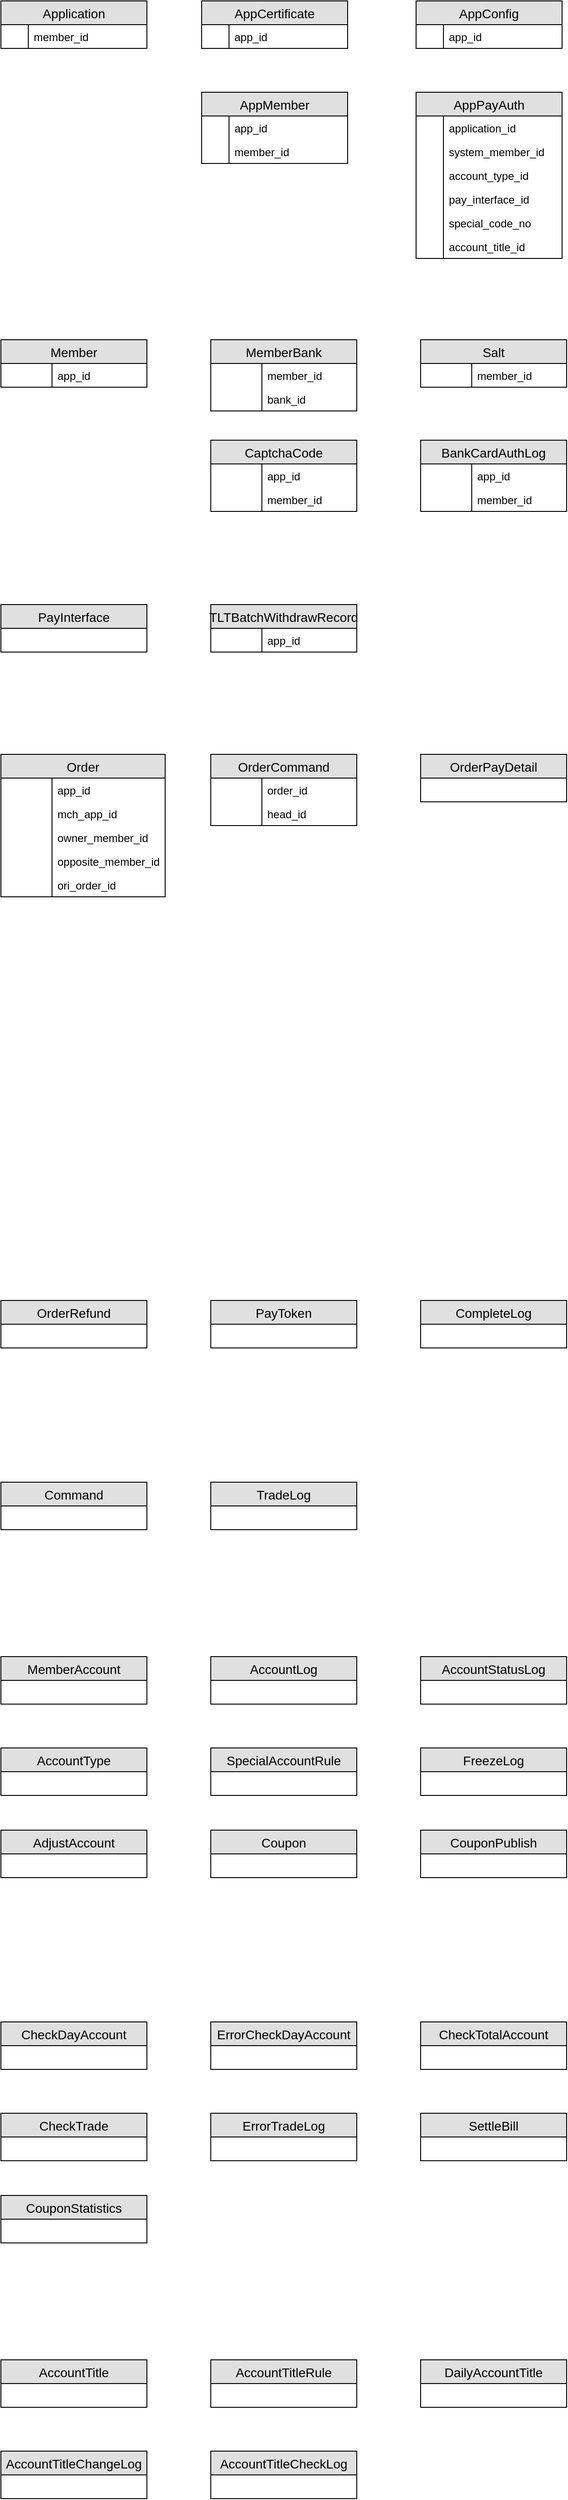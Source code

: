 <mxfile version="11.1.2" type="github"><diagram id="UB2PwbNcobhP-4sChVIH" name="Page-1"><mxGraphModel dx="946" dy="616" grid="1" gridSize="10" guides="1" tooltips="1" connect="1" arrows="1" fold="1" page="1" pageScale="1" pageWidth="827" pageHeight="1169" math="0" shadow="0"><root><mxCell id="0"/><mxCell id="1" parent="0"/><mxCell id="GaxqJT11lvs_mXQtrb60-29" value="Application" style="swimlane;fontStyle=0;childLayout=stackLayout;horizontal=1;startSize=26;fillColor=#e0e0e0;horizontalStack=0;resizeParent=1;resizeParentMax=0;resizeLast=0;collapsible=1;marginBottom=0;swimlaneFillColor=#ffffff;align=center;fontSize=14;" parent="1" vertex="1"><mxGeometry x="40" y="29" width="160" height="52" as="geometry"/></mxCell><mxCell id="GaxqJT11lvs_mXQtrb60-138" value="member_id" style="shape=partialRectangle;top=0;left=0;right=0;bottom=0;align=left;verticalAlign=top;fillColor=none;spacingLeft=34;spacingRight=4;overflow=hidden;rotatable=0;points=[[0,0.5],[1,0.5]];portConstraint=eastwest;dropTarget=0;fontSize=12;" parent="GaxqJT11lvs_mXQtrb60-29" vertex="1"><mxGeometry y="26" width="160" height="26" as="geometry"/></mxCell><mxCell id="GaxqJT11lvs_mXQtrb60-139" value="" style="shape=partialRectangle;top=0;left=0;bottom=0;fillColor=none;align=left;verticalAlign=top;spacingLeft=4;spacingRight=4;overflow=hidden;rotatable=0;points=[];portConstraint=eastwest;part=1;fontSize=12;" parent="GaxqJT11lvs_mXQtrb60-138" vertex="1" connectable="0"><mxGeometry width="30" height="26" as="geometry"/></mxCell><mxCell id="GaxqJT11lvs_mXQtrb60-30" value="AppCertificate" style="swimlane;fontStyle=0;childLayout=stackLayout;horizontal=1;startSize=26;fillColor=#e0e0e0;horizontalStack=0;resizeParent=1;resizeParentMax=0;resizeLast=0;collapsible=1;marginBottom=0;swimlaneFillColor=#ffffff;align=center;fontSize=14;" parent="1" vertex="1"><mxGeometry x="260" y="29" width="160" height="52" as="geometry"/></mxCell><mxCell id="GaxqJT11lvs_mXQtrb60-122" value="app_id" style="shape=partialRectangle;top=0;left=0;right=0;bottom=0;align=left;verticalAlign=top;fillColor=none;spacingLeft=34;spacingRight=4;overflow=hidden;rotatable=0;points=[[0,0.5],[1,0.5]];portConstraint=eastwest;dropTarget=0;fontSize=12;" parent="GaxqJT11lvs_mXQtrb60-30" vertex="1"><mxGeometry y="26" width="160" height="26" as="geometry"/></mxCell><mxCell id="GaxqJT11lvs_mXQtrb60-123" value="" style="shape=partialRectangle;top=0;left=0;bottom=0;fillColor=none;align=left;verticalAlign=top;spacingLeft=4;spacingRight=4;overflow=hidden;rotatable=0;points=[];portConstraint=eastwest;part=1;fontSize=12;" parent="GaxqJT11lvs_mXQtrb60-122" vertex="1" connectable="0"><mxGeometry width="30" height="26" as="geometry"/></mxCell><mxCell id="GaxqJT11lvs_mXQtrb60-31" value="AppConfig" style="swimlane;fontStyle=0;childLayout=stackLayout;horizontal=1;startSize=26;fillColor=#e0e0e0;horizontalStack=0;resizeParent=1;resizeParentMax=0;resizeLast=0;collapsible=1;marginBottom=0;swimlaneFillColor=#ffffff;align=center;fontSize=14;" parent="1" vertex="1"><mxGeometry x="495" y="29" width="160" height="52" as="geometry"/></mxCell><mxCell id="GaxqJT11lvs_mXQtrb60-126" value="app_id" style="shape=partialRectangle;top=0;left=0;right=0;bottom=0;align=left;verticalAlign=top;fillColor=none;spacingLeft=34;spacingRight=4;overflow=hidden;rotatable=0;points=[[0,0.5],[1,0.5]];portConstraint=eastwest;dropTarget=0;fontSize=12;" parent="GaxqJT11lvs_mXQtrb60-31" vertex="1"><mxGeometry y="26" width="160" height="26" as="geometry"/></mxCell><mxCell id="GaxqJT11lvs_mXQtrb60-127" value="" style="shape=partialRectangle;top=0;left=0;bottom=0;fillColor=none;align=left;verticalAlign=top;spacingLeft=4;spacingRight=4;overflow=hidden;rotatable=0;points=[];portConstraint=eastwest;part=1;fontSize=12;" parent="GaxqJT11lvs_mXQtrb60-126" vertex="1" connectable="0"><mxGeometry width="30" height="26" as="geometry"/></mxCell><mxCell id="GaxqJT11lvs_mXQtrb60-32" value="AppMember" style="swimlane;fontStyle=0;childLayout=stackLayout;horizontal=1;startSize=26;fillColor=#e0e0e0;horizontalStack=0;resizeParent=1;resizeParentMax=0;resizeLast=0;collapsible=1;marginBottom=0;swimlaneFillColor=#ffffff;align=center;fontSize=14;" parent="1" vertex="1"><mxGeometry x="260" y="129" width="160" height="78" as="geometry"/></mxCell><mxCell id="GaxqJT11lvs_mXQtrb60-128" value="app_id" style="shape=partialRectangle;top=0;left=0;right=0;bottom=0;align=left;verticalAlign=top;fillColor=none;spacingLeft=34;spacingRight=4;overflow=hidden;rotatable=0;points=[[0,0.5],[1,0.5]];portConstraint=eastwest;dropTarget=0;fontSize=12;" parent="GaxqJT11lvs_mXQtrb60-32" vertex="1"><mxGeometry y="26" width="160" height="26" as="geometry"/></mxCell><mxCell id="GaxqJT11lvs_mXQtrb60-129" value="" style="shape=partialRectangle;top=0;left=0;bottom=0;fillColor=none;align=left;verticalAlign=top;spacingLeft=4;spacingRight=4;overflow=hidden;rotatable=0;points=[];portConstraint=eastwest;part=1;fontSize=12;" parent="GaxqJT11lvs_mXQtrb60-128" vertex="1" connectable="0"><mxGeometry width="30" height="26" as="geometry"/></mxCell><mxCell id="GaxqJT11lvs_mXQtrb60-130" value="member_id" style="shape=partialRectangle;top=0;left=0;right=0;bottom=0;align=left;verticalAlign=top;fillColor=none;spacingLeft=34;spacingRight=4;overflow=hidden;rotatable=0;points=[[0,0.5],[1,0.5]];portConstraint=eastwest;dropTarget=0;fontSize=12;" parent="GaxqJT11lvs_mXQtrb60-32" vertex="1"><mxGeometry y="52" width="160" height="26" as="geometry"/></mxCell><mxCell id="GaxqJT11lvs_mXQtrb60-131" value="" style="shape=partialRectangle;top=0;left=0;bottom=0;fillColor=none;align=left;verticalAlign=top;spacingLeft=4;spacingRight=4;overflow=hidden;rotatable=0;points=[];portConstraint=eastwest;part=1;fontSize=12;" parent="GaxqJT11lvs_mXQtrb60-130" vertex="1" connectable="0"><mxGeometry width="30" height="26" as="geometry"/></mxCell><mxCell id="GaxqJT11lvs_mXQtrb60-33" value="AppPayAuth" style="swimlane;fontStyle=0;childLayout=stackLayout;horizontal=1;startSize=26;fillColor=#e0e0e0;horizontalStack=0;resizeParent=1;resizeParentMax=0;resizeLast=0;collapsible=1;marginBottom=0;swimlaneFillColor=#ffffff;align=center;fontSize=14;" parent="1" vertex="1"><mxGeometry x="495" y="129" width="160" height="182" as="geometry"/></mxCell><mxCell id="GaxqJT11lvs_mXQtrb60-134" value="application_id" style="shape=partialRectangle;top=0;left=0;right=0;bottom=0;align=left;verticalAlign=top;fillColor=none;spacingLeft=34;spacingRight=4;overflow=hidden;rotatable=0;points=[[0,0.5],[1,0.5]];portConstraint=eastwest;dropTarget=0;fontSize=12;" parent="GaxqJT11lvs_mXQtrb60-33" vertex="1"><mxGeometry y="26" width="160" height="26" as="geometry"/></mxCell><mxCell id="GaxqJT11lvs_mXQtrb60-135" value="" style="shape=partialRectangle;top=0;left=0;bottom=0;fillColor=none;align=left;verticalAlign=top;spacingLeft=4;spacingRight=4;overflow=hidden;rotatable=0;points=[];portConstraint=eastwest;part=1;fontSize=12;" parent="GaxqJT11lvs_mXQtrb60-134" vertex="1" connectable="0"><mxGeometry width="30" height="26" as="geometry"/></mxCell><mxCell id="GaxqJT11lvs_mXQtrb60-136" value="system_member_id" style="shape=partialRectangle;top=0;left=0;right=0;bottom=0;align=left;verticalAlign=top;fillColor=none;spacingLeft=34;spacingRight=4;overflow=hidden;rotatable=0;points=[[0,0.5],[1,0.5]];portConstraint=eastwest;dropTarget=0;fontSize=12;" parent="GaxqJT11lvs_mXQtrb60-33" vertex="1"><mxGeometry y="52" width="160" height="26" as="geometry"/></mxCell><mxCell id="GaxqJT11lvs_mXQtrb60-137" value="" style="shape=partialRectangle;top=0;left=0;bottom=0;fillColor=none;align=left;verticalAlign=top;spacingLeft=4;spacingRight=4;overflow=hidden;rotatable=0;points=[];portConstraint=eastwest;part=1;fontSize=12;" parent="GaxqJT11lvs_mXQtrb60-136" vertex="1" connectable="0"><mxGeometry width="30" height="26" as="geometry"/></mxCell><mxCell id="GaxqJT11lvs_mXQtrb60-142" value="account_type_id" style="shape=partialRectangle;top=0;left=0;right=0;bottom=0;align=left;verticalAlign=top;fillColor=none;spacingLeft=34;spacingRight=4;overflow=hidden;rotatable=0;points=[[0,0.5],[1,0.5]];portConstraint=eastwest;dropTarget=0;fontSize=12;" parent="GaxqJT11lvs_mXQtrb60-33" vertex="1"><mxGeometry y="78" width="160" height="26" as="geometry"/></mxCell><mxCell id="GaxqJT11lvs_mXQtrb60-143" value="" style="shape=partialRectangle;top=0;left=0;bottom=0;fillColor=none;align=left;verticalAlign=top;spacingLeft=4;spacingRight=4;overflow=hidden;rotatable=0;points=[];portConstraint=eastwest;part=1;fontSize=12;" parent="GaxqJT11lvs_mXQtrb60-142" vertex="1" connectable="0"><mxGeometry width="30" height="26" as="geometry"/></mxCell><mxCell id="GaxqJT11lvs_mXQtrb60-132" value="pay_interface_id" style="shape=partialRectangle;top=0;left=0;right=0;bottom=0;align=left;verticalAlign=top;fillColor=none;spacingLeft=34;spacingRight=4;overflow=hidden;rotatable=0;points=[[0,0.5],[1,0.5]];portConstraint=eastwest;dropTarget=0;fontSize=12;" parent="GaxqJT11lvs_mXQtrb60-33" vertex="1"><mxGeometry y="104" width="160" height="26" as="geometry"/></mxCell><mxCell id="GaxqJT11lvs_mXQtrb60-133" value="" style="shape=partialRectangle;top=0;left=0;bottom=0;fillColor=none;align=left;verticalAlign=top;spacingLeft=4;spacingRight=4;overflow=hidden;rotatable=0;points=[];portConstraint=eastwest;part=1;fontSize=12;" parent="GaxqJT11lvs_mXQtrb60-132" vertex="1" connectable="0"><mxGeometry width="30" height="26" as="geometry"/></mxCell><mxCell id="GaxqJT11lvs_mXQtrb60-146" value="special_code_no" style="shape=partialRectangle;top=0;left=0;right=0;bottom=0;align=left;verticalAlign=top;fillColor=none;spacingLeft=34;spacingRight=4;overflow=hidden;rotatable=0;points=[[0,0.5],[1,0.5]];portConstraint=eastwest;dropTarget=0;fontSize=12;" parent="GaxqJT11lvs_mXQtrb60-33" vertex="1"><mxGeometry y="130" width="160" height="26" as="geometry"/></mxCell><mxCell id="GaxqJT11lvs_mXQtrb60-147" value="" style="shape=partialRectangle;top=0;left=0;bottom=0;fillColor=none;align=left;verticalAlign=top;spacingLeft=4;spacingRight=4;overflow=hidden;rotatable=0;points=[];portConstraint=eastwest;part=1;fontSize=12;" parent="GaxqJT11lvs_mXQtrb60-146" vertex="1" connectable="0"><mxGeometry width="30" height="26" as="geometry"/></mxCell><mxCell id="GaxqJT11lvs_mXQtrb60-144" value="account_title_id" style="shape=partialRectangle;top=0;left=0;right=0;bottom=0;align=left;verticalAlign=top;fillColor=none;spacingLeft=34;spacingRight=4;overflow=hidden;rotatable=0;points=[[0,0.5],[1,0.5]];portConstraint=eastwest;dropTarget=0;fontSize=12;" parent="GaxqJT11lvs_mXQtrb60-33" vertex="1"><mxGeometry y="156" width="160" height="26" as="geometry"/></mxCell><mxCell id="GaxqJT11lvs_mXQtrb60-145" value="" style="shape=partialRectangle;top=0;left=0;bottom=0;fillColor=none;align=left;verticalAlign=top;spacingLeft=4;spacingRight=4;overflow=hidden;rotatable=0;points=[];portConstraint=eastwest;part=1;fontSize=12;" parent="GaxqJT11lvs_mXQtrb60-144" vertex="1" connectable="0"><mxGeometry width="30" height="26" as="geometry"/></mxCell><mxCell id="GaxqJT11lvs_mXQtrb60-36" value="Command" style="swimlane;fontStyle=0;childLayout=stackLayout;horizontal=1;startSize=26;fillColor=#e0e0e0;horizontalStack=0;resizeParent=1;resizeParentMax=0;resizeLast=0;collapsible=1;marginBottom=0;swimlaneFillColor=#ffffff;align=center;fontSize=14;" parent="1" vertex="1"><mxGeometry x="40" y="1651" width="160" height="52" as="geometry"/></mxCell><mxCell id="GaxqJT11lvs_mXQtrb60-37" value="Order" style="swimlane;fontStyle=0;childLayout=stackLayout;horizontal=1;startSize=26;fillColor=#e0e0e0;horizontalStack=0;resizeParent=1;resizeParentMax=0;resizeLast=0;collapsible=1;marginBottom=0;swimlaneFillColor=#ffffff;align=center;fontSize=14;" parent="1" vertex="1"><mxGeometry x="40" y="854" width="180" height="156" as="geometry"/></mxCell><mxCell id="daAq5DkeNuYFMFqZS919-1" value="app_id" style="shape=partialRectangle;top=0;left=0;right=0;bottom=0;align=left;verticalAlign=top;fillColor=none;spacingLeft=60;spacingRight=4;overflow=hidden;rotatable=0;points=[[0,0.5],[1,0.5]];portConstraint=eastwest;dropTarget=0;fontSize=12;" vertex="1" parent="GaxqJT11lvs_mXQtrb60-37"><mxGeometry y="26" width="180" height="26" as="geometry"/></mxCell><mxCell id="daAq5DkeNuYFMFqZS919-2" value="" style="shape=partialRectangle;fontStyle=1;top=0;left=0;bottom=0;fillColor=none;align=left;verticalAlign=top;spacingLeft=4;spacingRight=4;overflow=hidden;rotatable=0;points=[];portConstraint=eastwest;part=1;fontSize=12;" vertex="1" connectable="0" parent="daAq5DkeNuYFMFqZS919-1"><mxGeometry width="56" height="26" as="geometry"/></mxCell><mxCell id="daAq5DkeNuYFMFqZS919-9" value="mch_app_id" style="shape=partialRectangle;top=0;left=0;right=0;bottom=0;align=left;verticalAlign=top;fillColor=none;spacingLeft=60;spacingRight=4;overflow=hidden;rotatable=0;points=[[0,0.5],[1,0.5]];portConstraint=eastwest;dropTarget=0;fontSize=12;" vertex="1" parent="GaxqJT11lvs_mXQtrb60-37"><mxGeometry y="52" width="180" height="26" as="geometry"/></mxCell><mxCell id="daAq5DkeNuYFMFqZS919-10" value="" style="shape=partialRectangle;fontStyle=1;top=0;left=0;bottom=0;fillColor=none;align=left;verticalAlign=top;spacingLeft=4;spacingRight=4;overflow=hidden;rotatable=0;points=[];portConstraint=eastwest;part=1;fontSize=12;" vertex="1" connectable="0" parent="daAq5DkeNuYFMFqZS919-9"><mxGeometry width="56" height="26" as="geometry"/></mxCell><mxCell id="daAq5DkeNuYFMFqZS919-5" value="owner_member_id" style="shape=partialRectangle;top=0;left=0;right=0;bottom=0;align=left;verticalAlign=top;fillColor=none;spacingLeft=60;spacingRight=4;overflow=hidden;rotatable=0;points=[[0,0.5],[1,0.5]];portConstraint=eastwest;dropTarget=0;fontSize=12;" vertex="1" parent="GaxqJT11lvs_mXQtrb60-37"><mxGeometry y="78" width="180" height="26" as="geometry"/></mxCell><mxCell id="daAq5DkeNuYFMFqZS919-6" value="" style="shape=partialRectangle;fontStyle=1;top=0;left=0;bottom=0;fillColor=none;align=left;verticalAlign=top;spacingLeft=4;spacingRight=4;overflow=hidden;rotatable=0;points=[];portConstraint=eastwest;part=1;fontSize=12;" vertex="1" connectable="0" parent="daAq5DkeNuYFMFqZS919-5"><mxGeometry width="56" height="26" as="geometry"/></mxCell><mxCell id="daAq5DkeNuYFMFqZS919-7" value="opposite_member_id" style="shape=partialRectangle;top=0;left=0;right=0;bottom=0;align=left;verticalAlign=top;fillColor=none;spacingLeft=60;spacingRight=4;overflow=hidden;rotatable=0;points=[[0,0.5],[1,0.5]];portConstraint=eastwest;dropTarget=0;fontSize=12;" vertex="1" parent="GaxqJT11lvs_mXQtrb60-37"><mxGeometry y="104" width="180" height="26" as="geometry"/></mxCell><mxCell id="daAq5DkeNuYFMFqZS919-8" value="" style="shape=partialRectangle;fontStyle=1;top=0;left=0;bottom=0;fillColor=none;align=left;verticalAlign=top;spacingLeft=4;spacingRight=4;overflow=hidden;rotatable=0;points=[];portConstraint=eastwest;part=1;fontSize=12;" vertex="1" connectable="0" parent="daAq5DkeNuYFMFqZS919-7"><mxGeometry width="56" height="26" as="geometry"/></mxCell><mxCell id="daAq5DkeNuYFMFqZS919-11" value="ori_order_id" style="shape=partialRectangle;top=0;left=0;right=0;bottom=0;align=left;verticalAlign=top;fillColor=none;spacingLeft=60;spacingRight=4;overflow=hidden;rotatable=0;points=[[0,0.5],[1,0.5]];portConstraint=eastwest;dropTarget=0;fontSize=12;" vertex="1" parent="GaxqJT11lvs_mXQtrb60-37"><mxGeometry y="130" width="180" height="26" as="geometry"/></mxCell><mxCell id="daAq5DkeNuYFMFqZS919-12" value="" style="shape=partialRectangle;fontStyle=1;top=0;left=0;bottom=0;fillColor=none;align=left;verticalAlign=top;spacingLeft=4;spacingRight=4;overflow=hidden;rotatable=0;points=[];portConstraint=eastwest;part=1;fontSize=12;" vertex="1" connectable="0" parent="daAq5DkeNuYFMFqZS919-11"><mxGeometry width="56" height="26" as="geometry"/></mxCell><mxCell id="GaxqJT11lvs_mXQtrb60-38" value="TLTBatchWithdrawRecord" style="swimlane;fontStyle=0;childLayout=stackLayout;horizontal=1;startSize=26;fillColor=#e0e0e0;horizontalStack=0;resizeParent=1;resizeParentMax=0;resizeLast=0;collapsible=1;marginBottom=0;swimlaneFillColor=#ffffff;align=center;fontSize=14;" parent="1" vertex="1"><mxGeometry x="270" y="690" width="160" height="52" as="geometry"/></mxCell><mxCell id="GaxqJT11lvs_mXQtrb60-166" value="app_id" style="shape=partialRectangle;top=0;left=0;right=0;bottom=0;align=left;verticalAlign=top;fillColor=none;spacingLeft=60;spacingRight=4;overflow=hidden;rotatable=0;points=[[0,0.5],[1,0.5]];portConstraint=eastwest;dropTarget=0;fontSize=12;" parent="GaxqJT11lvs_mXQtrb60-38" vertex="1"><mxGeometry y="26" width="160" height="26" as="geometry"/></mxCell><mxCell id="GaxqJT11lvs_mXQtrb60-167" value="" style="shape=partialRectangle;fontStyle=1;top=0;left=0;bottom=0;fillColor=none;align=left;verticalAlign=top;spacingLeft=4;spacingRight=4;overflow=hidden;rotatable=0;points=[];portConstraint=eastwest;part=1;fontSize=12;" parent="GaxqJT11lvs_mXQtrb60-166" vertex="1" connectable="0"><mxGeometry width="56" height="26" as="geometry"/></mxCell><mxCell id="GaxqJT11lvs_mXQtrb60-39" value="PayInterface" style="swimlane;fontStyle=0;childLayout=stackLayout;horizontal=1;startSize=26;fillColor=#e0e0e0;horizontalStack=0;resizeParent=1;resizeParentMax=0;resizeLast=0;collapsible=1;marginBottom=0;swimlaneFillColor=#ffffff;align=center;fontSize=14;" parent="1" vertex="1"><mxGeometry x="40" y="690" width="160" height="52" as="geometry"/></mxCell><mxCell id="GaxqJT11lvs_mXQtrb60-40" value="BankCardAuthLog" style="swimlane;fontStyle=0;childLayout=stackLayout;horizontal=1;startSize=26;fillColor=#e0e0e0;horizontalStack=0;resizeParent=1;resizeParentMax=0;resizeLast=0;collapsible=1;marginBottom=0;swimlaneFillColor=#ffffff;align=center;fontSize=14;" parent="1" vertex="1"><mxGeometry x="500" y="510" width="160" height="78" as="geometry"/></mxCell><mxCell id="GaxqJT11lvs_mXQtrb60-160" value="app_id" style="shape=partialRectangle;top=0;left=0;right=0;bottom=0;align=left;verticalAlign=top;fillColor=none;spacingLeft=60;spacingRight=4;overflow=hidden;rotatable=0;points=[[0,0.5],[1,0.5]];portConstraint=eastwest;dropTarget=0;fontSize=12;" parent="GaxqJT11lvs_mXQtrb60-40" vertex="1"><mxGeometry y="26" width="160" height="26" as="geometry"/></mxCell><mxCell id="GaxqJT11lvs_mXQtrb60-161" value="" style="shape=partialRectangle;fontStyle=1;top=0;left=0;bottom=0;fillColor=none;align=left;verticalAlign=top;spacingLeft=4;spacingRight=4;overflow=hidden;rotatable=0;points=[];portConstraint=eastwest;part=1;fontSize=12;" parent="GaxqJT11lvs_mXQtrb60-160" vertex="1" connectable="0"><mxGeometry width="56" height="26" as="geometry"/></mxCell><mxCell id="GaxqJT11lvs_mXQtrb60-162" value="member_id" style="shape=partialRectangle;top=0;left=0;right=0;bottom=0;align=left;verticalAlign=top;fillColor=none;spacingLeft=60;spacingRight=4;overflow=hidden;rotatable=0;points=[[0,0.5],[1,0.5]];portConstraint=eastwest;dropTarget=0;fontSize=12;" parent="GaxqJT11lvs_mXQtrb60-40" vertex="1"><mxGeometry y="52" width="160" height="26" as="geometry"/></mxCell><mxCell id="GaxqJT11lvs_mXQtrb60-163" value="" style="shape=partialRectangle;fontStyle=1;top=0;left=0;bottom=0;fillColor=none;align=left;verticalAlign=top;spacingLeft=4;spacingRight=4;overflow=hidden;rotatable=0;points=[];portConstraint=eastwest;part=1;fontSize=12;" parent="GaxqJT11lvs_mXQtrb60-162" vertex="1" connectable="0"><mxGeometry width="56" height="26" as="geometry"/></mxCell><mxCell id="GaxqJT11lvs_mXQtrb60-41" value="CaptchaCode" style="swimlane;fontStyle=0;childLayout=stackLayout;horizontal=1;startSize=26;fillColor=#e0e0e0;horizontalStack=0;resizeParent=1;resizeParentMax=0;resizeLast=0;collapsible=1;marginBottom=0;swimlaneFillColor=#ffffff;align=center;fontSize=14;" parent="1" vertex="1"><mxGeometry x="270" y="510" width="160" height="78" as="geometry"/></mxCell><mxCell id="GaxqJT11lvs_mXQtrb60-158" value="app_id" style="shape=partialRectangle;top=0;left=0;right=0;bottom=0;align=left;verticalAlign=top;fillColor=none;spacingLeft=60;spacingRight=4;overflow=hidden;rotatable=0;points=[[0,0.5],[1,0.5]];portConstraint=eastwest;dropTarget=0;fontSize=12;" parent="GaxqJT11lvs_mXQtrb60-41" vertex="1"><mxGeometry y="26" width="160" height="26" as="geometry"/></mxCell><mxCell id="GaxqJT11lvs_mXQtrb60-159" value="" style="shape=partialRectangle;fontStyle=1;top=0;left=0;bottom=0;fillColor=none;align=left;verticalAlign=top;spacingLeft=4;spacingRight=4;overflow=hidden;rotatable=0;points=[];portConstraint=eastwest;part=1;fontSize=12;" parent="GaxqJT11lvs_mXQtrb60-158" vertex="1" connectable="0"><mxGeometry width="56" height="26" as="geometry"/></mxCell><mxCell id="GaxqJT11lvs_mXQtrb60-156" value="member_id" style="shape=partialRectangle;top=0;left=0;right=0;bottom=0;align=left;verticalAlign=top;fillColor=none;spacingLeft=60;spacingRight=4;overflow=hidden;rotatable=0;points=[[0,0.5],[1,0.5]];portConstraint=eastwest;dropTarget=0;fontSize=12;" parent="GaxqJT11lvs_mXQtrb60-41" vertex="1"><mxGeometry y="52" width="160" height="26" as="geometry"/></mxCell><mxCell id="GaxqJT11lvs_mXQtrb60-157" value="" style="shape=partialRectangle;fontStyle=1;top=0;left=0;bottom=0;fillColor=none;align=left;verticalAlign=top;spacingLeft=4;spacingRight=4;overflow=hidden;rotatable=0;points=[];portConstraint=eastwest;part=1;fontSize=12;" parent="GaxqJT11lvs_mXQtrb60-156" vertex="1" connectable="0"><mxGeometry width="56" height="26" as="geometry"/></mxCell><mxCell id="GaxqJT11lvs_mXQtrb60-42" value="Salt" style="swimlane;fontStyle=0;childLayout=stackLayout;horizontal=1;startSize=26;fillColor=#e0e0e0;horizontalStack=0;resizeParent=1;resizeParentMax=0;resizeLast=0;collapsible=1;marginBottom=0;swimlaneFillColor=#ffffff;align=center;fontSize=14;" parent="1" vertex="1"><mxGeometry x="500" y="400" width="160" height="52" as="geometry"/></mxCell><mxCell id="GaxqJT11lvs_mXQtrb60-154" value="member_id" style="shape=partialRectangle;top=0;left=0;right=0;bottom=0;align=left;verticalAlign=top;fillColor=none;spacingLeft=60;spacingRight=4;overflow=hidden;rotatable=0;points=[[0,0.5],[1,0.5]];portConstraint=eastwest;dropTarget=0;fontSize=12;" parent="GaxqJT11lvs_mXQtrb60-42" vertex="1"><mxGeometry y="26" width="160" height="26" as="geometry"/></mxCell><mxCell id="GaxqJT11lvs_mXQtrb60-155" value="" style="shape=partialRectangle;fontStyle=1;top=0;left=0;bottom=0;fillColor=none;align=left;verticalAlign=top;spacingLeft=4;spacingRight=4;overflow=hidden;rotatable=0;points=[];portConstraint=eastwest;part=1;fontSize=12;" parent="GaxqJT11lvs_mXQtrb60-154" vertex="1" connectable="0"><mxGeometry width="56" height="26" as="geometry"/></mxCell><mxCell id="GaxqJT11lvs_mXQtrb60-43" value="Member" style="swimlane;fontStyle=0;childLayout=stackLayout;horizontal=1;startSize=26;fillColor=#e0e0e0;horizontalStack=0;resizeParent=1;resizeParentMax=0;resizeLast=0;collapsible=1;marginBottom=0;swimlaneFillColor=#ffffff;align=center;fontSize=14;" parent="1" vertex="1"><mxGeometry x="40" y="400" width="160" height="52" as="geometry"/></mxCell><mxCell id="GaxqJT11lvs_mXQtrb60-148" value="app_id" style="shape=partialRectangle;top=0;left=0;right=0;bottom=0;align=left;verticalAlign=top;fillColor=none;spacingLeft=60;spacingRight=4;overflow=hidden;rotatable=0;points=[[0,0.5],[1,0.5]];portConstraint=eastwest;dropTarget=0;fontSize=12;" parent="GaxqJT11lvs_mXQtrb60-43" vertex="1"><mxGeometry y="26" width="160" height="26" as="geometry"/></mxCell><mxCell id="GaxqJT11lvs_mXQtrb60-149" value="" style="shape=partialRectangle;fontStyle=1;top=0;left=0;bottom=0;fillColor=none;align=left;verticalAlign=top;spacingLeft=4;spacingRight=4;overflow=hidden;rotatable=0;points=[];portConstraint=eastwest;part=1;fontSize=12;" parent="GaxqJT11lvs_mXQtrb60-148" vertex="1" connectable="0"><mxGeometry width="56" height="26" as="geometry"/></mxCell><mxCell id="GaxqJT11lvs_mXQtrb60-44" value="MemberBank" style="swimlane;fontStyle=0;childLayout=stackLayout;horizontal=1;startSize=26;fillColor=#e0e0e0;horizontalStack=0;resizeParent=1;resizeParentMax=0;resizeLast=0;collapsible=1;marginBottom=0;swimlaneFillColor=#ffffff;align=center;fontSize=14;" parent="1" vertex="1"><mxGeometry x="270" y="400" width="160" height="78" as="geometry"/></mxCell><mxCell id="GaxqJT11lvs_mXQtrb60-150" value="member_id" style="shape=partialRectangle;top=0;left=0;right=0;bottom=0;align=left;verticalAlign=top;fillColor=none;spacingLeft=60;spacingRight=4;overflow=hidden;rotatable=0;points=[[0,0.5],[1,0.5]];portConstraint=eastwest;dropTarget=0;fontSize=12;" parent="GaxqJT11lvs_mXQtrb60-44" vertex="1"><mxGeometry y="26" width="160" height="26" as="geometry"/></mxCell><mxCell id="GaxqJT11lvs_mXQtrb60-151" value="" style="shape=partialRectangle;fontStyle=1;top=0;left=0;bottom=0;fillColor=none;align=left;verticalAlign=top;spacingLeft=4;spacingRight=4;overflow=hidden;rotatable=0;points=[];portConstraint=eastwest;part=1;fontSize=12;" parent="GaxqJT11lvs_mXQtrb60-150" vertex="1" connectable="0"><mxGeometry width="56" height="26" as="geometry"/></mxCell><mxCell id="GaxqJT11lvs_mXQtrb60-152" value="bank_id" style="shape=partialRectangle;top=0;left=0;right=0;bottom=0;align=left;verticalAlign=top;fillColor=none;spacingLeft=60;spacingRight=4;overflow=hidden;rotatable=0;points=[[0,0.5],[1,0.5]];portConstraint=eastwest;dropTarget=0;fontSize=12;" parent="GaxqJT11lvs_mXQtrb60-44" vertex="1"><mxGeometry y="52" width="160" height="26" as="geometry"/></mxCell><mxCell id="GaxqJT11lvs_mXQtrb60-153" value="" style="shape=partialRectangle;fontStyle=1;top=0;left=0;bottom=0;fillColor=none;align=left;verticalAlign=top;spacingLeft=4;spacingRight=4;overflow=hidden;rotatable=0;points=[];portConstraint=eastwest;part=1;fontSize=12;" parent="GaxqJT11lvs_mXQtrb60-152" vertex="1" connectable="0"><mxGeometry width="56" height="26" as="geometry"/></mxCell><mxCell id="GaxqJT11lvs_mXQtrb60-46" value="CompleteLog" style="swimlane;fontStyle=0;childLayout=stackLayout;horizontal=1;startSize=26;fillColor=#e0e0e0;horizontalStack=0;resizeParent=1;resizeParentMax=0;resizeLast=0;collapsible=1;marginBottom=0;swimlaneFillColor=#ffffff;align=center;fontSize=14;" parent="1" vertex="1"><mxGeometry x="500" y="1452" width="160" height="52" as="geometry"/></mxCell><mxCell id="GaxqJT11lvs_mXQtrb60-47" value="PayToken" style="swimlane;fontStyle=0;childLayout=stackLayout;horizontal=1;startSize=26;fillColor=#e0e0e0;horizontalStack=0;resizeParent=1;resizeParentMax=0;resizeLast=0;collapsible=1;marginBottom=0;swimlaneFillColor=#ffffff;align=center;fontSize=14;" parent="1" vertex="1"><mxGeometry x="270" y="1452" width="160" height="52" as="geometry"/></mxCell><mxCell id="GaxqJT11lvs_mXQtrb60-48" value="OrderPayDetail" style="swimlane;fontStyle=0;childLayout=stackLayout;horizontal=1;startSize=26;fillColor=#e0e0e0;horizontalStack=0;resizeParent=1;resizeParentMax=0;resizeLast=0;collapsible=1;marginBottom=0;swimlaneFillColor=#ffffff;align=center;fontSize=14;" parent="1" vertex="1"><mxGeometry x="500" y="854" width="160" height="52" as="geometry"/></mxCell><mxCell id="GaxqJT11lvs_mXQtrb60-49" value="OrderCommand" style="swimlane;fontStyle=0;childLayout=stackLayout;horizontal=1;startSize=26;fillColor=#e0e0e0;horizontalStack=0;resizeParent=1;resizeParentMax=0;resizeLast=0;collapsible=1;marginBottom=0;swimlaneFillColor=#ffffff;align=center;fontSize=14;" parent="1" vertex="1"><mxGeometry x="270" y="854" width="160" height="78" as="geometry"/></mxCell><mxCell id="daAq5DkeNuYFMFqZS919-15" value="order_id" style="shape=partialRectangle;top=0;left=0;right=0;bottom=0;align=left;verticalAlign=top;fillColor=none;spacingLeft=60;spacingRight=4;overflow=hidden;rotatable=0;points=[[0,0.5],[1,0.5]];portConstraint=eastwest;dropTarget=0;fontSize=12;" vertex="1" parent="GaxqJT11lvs_mXQtrb60-49"><mxGeometry y="26" width="160" height="26" as="geometry"/></mxCell><mxCell id="daAq5DkeNuYFMFqZS919-16" value="" style="shape=partialRectangle;fontStyle=1;top=0;left=0;bottom=0;fillColor=none;align=left;verticalAlign=top;spacingLeft=4;spacingRight=4;overflow=hidden;rotatable=0;points=[];portConstraint=eastwest;part=1;fontSize=12;" vertex="1" connectable="0" parent="daAq5DkeNuYFMFqZS919-15"><mxGeometry width="56" height="26" as="geometry"/></mxCell><mxCell id="daAq5DkeNuYFMFqZS919-17" value="head_id" style="shape=partialRectangle;top=0;left=0;right=0;bottom=0;align=left;verticalAlign=top;fillColor=none;spacingLeft=60;spacingRight=4;overflow=hidden;rotatable=0;points=[[0,0.5],[1,0.5]];portConstraint=eastwest;dropTarget=0;fontSize=12;" vertex="1" parent="GaxqJT11lvs_mXQtrb60-49"><mxGeometry y="52" width="160" height="26" as="geometry"/></mxCell><mxCell id="daAq5DkeNuYFMFqZS919-18" value="" style="shape=partialRectangle;fontStyle=1;top=0;left=0;bottom=0;fillColor=none;align=left;verticalAlign=top;spacingLeft=4;spacingRight=4;overflow=hidden;rotatable=0;points=[];portConstraint=eastwest;part=1;fontSize=12;" vertex="1" connectable="0" parent="daAq5DkeNuYFMFqZS919-17"><mxGeometry width="56" height="26" as="geometry"/></mxCell><mxCell id="GaxqJT11lvs_mXQtrb60-50" value="OrderRefund" style="swimlane;fontStyle=0;childLayout=stackLayout;horizontal=1;startSize=26;fillColor=#e0e0e0;horizontalStack=0;resizeParent=1;resizeParentMax=0;resizeLast=0;collapsible=1;marginBottom=0;swimlaneFillColor=#ffffff;align=center;fontSize=14;" parent="1" vertex="1"><mxGeometry x="40" y="1452" width="160" height="52" as="geometry"/></mxCell><mxCell id="GaxqJT11lvs_mXQtrb60-51" value="TradeLog" style="swimlane;fontStyle=0;childLayout=stackLayout;horizontal=1;startSize=26;fillColor=#e0e0e0;horizontalStack=0;resizeParent=1;resizeParentMax=0;resizeLast=0;collapsible=1;marginBottom=0;swimlaneFillColor=#ffffff;align=center;fontSize=14;" parent="1" vertex="1"><mxGeometry x="270" y="1651" width="160" height="52" as="geometry"/></mxCell><mxCell id="GaxqJT11lvs_mXQtrb60-52" value="MemberAccount" style="swimlane;fontStyle=0;childLayout=stackLayout;horizontal=1;startSize=26;fillColor=#e0e0e0;horizontalStack=0;resizeParent=1;resizeParentMax=0;resizeLast=0;collapsible=1;marginBottom=0;swimlaneFillColor=#ffffff;align=center;fontSize=14;" parent="1" vertex="1"><mxGeometry x="40" y="1842" width="160" height="52" as="geometry"/></mxCell><mxCell id="GaxqJT11lvs_mXQtrb60-53" value="AccountLog" style="swimlane;fontStyle=0;childLayout=stackLayout;horizontal=1;startSize=26;fillColor=#e0e0e0;horizontalStack=0;resizeParent=1;resizeParentMax=0;resizeLast=0;collapsible=1;marginBottom=0;swimlaneFillColor=#ffffff;align=center;fontSize=14;" parent="1" vertex="1"><mxGeometry x="270" y="1842" width="160" height="52" as="geometry"/></mxCell><mxCell id="GaxqJT11lvs_mXQtrb60-54" value="AccountStatusLog" style="swimlane;fontStyle=0;childLayout=stackLayout;horizontal=1;startSize=26;fillColor=#e0e0e0;horizontalStack=0;resizeParent=1;resizeParentMax=0;resizeLast=0;collapsible=1;marginBottom=0;swimlaneFillColor=#ffffff;align=center;fontSize=14;" parent="1" vertex="1"><mxGeometry x="500" y="1842" width="160" height="52" as="geometry"/></mxCell><mxCell id="GaxqJT11lvs_mXQtrb60-55" value="AccountType" style="swimlane;fontStyle=0;childLayout=stackLayout;horizontal=1;startSize=26;fillColor=#e0e0e0;horizontalStack=0;resizeParent=1;resizeParentMax=0;resizeLast=0;collapsible=1;marginBottom=0;swimlaneFillColor=#ffffff;align=center;fontSize=14;" parent="1" vertex="1"><mxGeometry x="40" y="1942" width="160" height="52" as="geometry"/></mxCell><mxCell id="GaxqJT11lvs_mXQtrb60-56" value="SpecialAccountRule" style="swimlane;fontStyle=0;childLayout=stackLayout;horizontal=1;startSize=26;fillColor=#e0e0e0;horizontalStack=0;resizeParent=1;resizeParentMax=0;resizeLast=0;collapsible=1;marginBottom=0;swimlaneFillColor=#ffffff;align=center;fontSize=14;" parent="1" vertex="1"><mxGeometry x="270" y="1942" width="160" height="52" as="geometry"/></mxCell><mxCell id="GaxqJT11lvs_mXQtrb60-57" value="FreezeLog" style="swimlane;fontStyle=0;childLayout=stackLayout;horizontal=1;startSize=26;fillColor=#e0e0e0;horizontalStack=0;resizeParent=1;resizeParentMax=0;resizeLast=0;collapsible=1;marginBottom=0;swimlaneFillColor=#ffffff;align=center;fontSize=14;" parent="1" vertex="1"><mxGeometry x="500" y="1942" width="160" height="52" as="geometry"/></mxCell><mxCell id="GaxqJT11lvs_mXQtrb60-58" value="AdjustAccount" style="swimlane;fontStyle=0;childLayout=stackLayout;horizontal=1;startSize=26;fillColor=#e0e0e0;horizontalStack=0;resizeParent=1;resizeParentMax=0;resizeLast=0;collapsible=1;marginBottom=0;swimlaneFillColor=#ffffff;align=center;fontSize=14;" parent="1" vertex="1"><mxGeometry x="40" y="2032" width="160" height="52" as="geometry"/></mxCell><mxCell id="GaxqJT11lvs_mXQtrb60-59" value="Coupon" style="swimlane;fontStyle=0;childLayout=stackLayout;horizontal=1;startSize=26;fillColor=#e0e0e0;horizontalStack=0;resizeParent=1;resizeParentMax=0;resizeLast=0;collapsible=1;marginBottom=0;swimlaneFillColor=#ffffff;align=center;fontSize=14;" parent="1" vertex="1"><mxGeometry x="270" y="2032" width="160" height="52" as="geometry"/></mxCell><mxCell id="GaxqJT11lvs_mXQtrb60-60" value="CouponPublish" style="swimlane;fontStyle=0;childLayout=stackLayout;horizontal=1;startSize=26;fillColor=#e0e0e0;horizontalStack=0;resizeParent=1;resizeParentMax=0;resizeLast=0;collapsible=1;marginBottom=0;swimlaneFillColor=#ffffff;align=center;fontSize=14;" parent="1" vertex="1"><mxGeometry x="500" y="2032" width="160" height="52" as="geometry"/></mxCell><mxCell id="GaxqJT11lvs_mXQtrb60-61" value="CheckDayAccount" style="swimlane;fontStyle=0;childLayout=stackLayout;horizontal=1;startSize=26;fillColor=#e0e0e0;horizontalStack=0;resizeParent=1;resizeParentMax=0;resizeLast=0;collapsible=1;marginBottom=0;swimlaneFillColor=#ffffff;align=center;fontSize=14;" parent="1" vertex="1"><mxGeometry x="40" y="2242" width="160" height="52" as="geometry"/></mxCell><mxCell id="GaxqJT11lvs_mXQtrb60-62" value="ErrorCheckDayAccount" style="swimlane;fontStyle=0;childLayout=stackLayout;horizontal=1;startSize=26;fillColor=#e0e0e0;horizontalStack=0;resizeParent=1;resizeParentMax=0;resizeLast=0;collapsible=1;marginBottom=0;swimlaneFillColor=#ffffff;align=center;fontSize=14;" parent="1" vertex="1"><mxGeometry x="270" y="2242" width="160" height="52" as="geometry"/></mxCell><mxCell id="GaxqJT11lvs_mXQtrb60-63" value="CheckTotalAccount" style="swimlane;fontStyle=0;childLayout=stackLayout;horizontal=1;startSize=26;fillColor=#e0e0e0;horizontalStack=0;resizeParent=1;resizeParentMax=0;resizeLast=0;collapsible=1;marginBottom=0;swimlaneFillColor=#ffffff;align=center;fontSize=14;" parent="1" vertex="1"><mxGeometry x="500" y="2242" width="160" height="52" as="geometry"/></mxCell><mxCell id="GaxqJT11lvs_mXQtrb60-64" value="CheckTrade" style="swimlane;fontStyle=0;childLayout=stackLayout;horizontal=1;startSize=26;fillColor=#e0e0e0;horizontalStack=0;resizeParent=1;resizeParentMax=0;resizeLast=0;collapsible=1;marginBottom=0;swimlaneFillColor=#ffffff;align=center;fontSize=14;" parent="1" vertex="1"><mxGeometry x="40" y="2342" width="160" height="52" as="geometry"/></mxCell><mxCell id="GaxqJT11lvs_mXQtrb60-65" value="ErrorTradeLog" style="swimlane;fontStyle=0;childLayout=stackLayout;horizontal=1;startSize=26;fillColor=#e0e0e0;horizontalStack=0;resizeParent=1;resizeParentMax=0;resizeLast=0;collapsible=1;marginBottom=0;swimlaneFillColor=#ffffff;align=center;fontSize=14;" parent="1" vertex="1"><mxGeometry x="270" y="2342" width="160" height="52" as="geometry"/></mxCell><mxCell id="GaxqJT11lvs_mXQtrb60-66" value="SettleBill" style="swimlane;fontStyle=0;childLayout=stackLayout;horizontal=1;startSize=26;fillColor=#e0e0e0;horizontalStack=0;resizeParent=1;resizeParentMax=0;resizeLast=0;collapsible=1;marginBottom=0;swimlaneFillColor=#ffffff;align=center;fontSize=14;" parent="1" vertex="1"><mxGeometry x="500" y="2342" width="160" height="52" as="geometry"/></mxCell><mxCell id="GaxqJT11lvs_mXQtrb60-67" value="CouponStatistics" style="swimlane;fontStyle=0;childLayout=stackLayout;horizontal=1;startSize=26;fillColor=#e0e0e0;horizontalStack=0;resizeParent=1;resizeParentMax=0;resizeLast=0;collapsible=1;marginBottom=0;swimlaneFillColor=#ffffff;align=center;fontSize=14;" parent="1" vertex="1"><mxGeometry x="40" y="2432" width="160" height="52" as="geometry"/></mxCell><mxCell id="GaxqJT11lvs_mXQtrb60-68" value="AccountTitle" style="swimlane;fontStyle=0;childLayout=stackLayout;horizontal=1;startSize=26;fillColor=#e0e0e0;horizontalStack=0;resizeParent=1;resizeParentMax=0;resizeLast=0;collapsible=1;marginBottom=0;swimlaneFillColor=#ffffff;align=center;fontSize=14;" parent="1" vertex="1"><mxGeometry x="40" y="2612" width="160" height="52" as="geometry"/></mxCell><mxCell id="GaxqJT11lvs_mXQtrb60-69" value="AccountTitleRule" style="swimlane;fontStyle=0;childLayout=stackLayout;horizontal=1;startSize=26;fillColor=#e0e0e0;horizontalStack=0;resizeParent=1;resizeParentMax=0;resizeLast=0;collapsible=1;marginBottom=0;swimlaneFillColor=#ffffff;align=center;fontSize=14;" parent="1" vertex="1"><mxGeometry x="270" y="2612" width="160" height="52" as="geometry"/></mxCell><mxCell id="GaxqJT11lvs_mXQtrb60-70" value="DailyAccountTitle" style="swimlane;fontStyle=0;childLayout=stackLayout;horizontal=1;startSize=26;fillColor=#e0e0e0;horizontalStack=0;resizeParent=1;resizeParentMax=0;resizeLast=0;collapsible=1;marginBottom=0;swimlaneFillColor=#ffffff;align=center;fontSize=14;" parent="1" vertex="1"><mxGeometry x="500" y="2612" width="160" height="52" as="geometry"/></mxCell><mxCell id="GaxqJT11lvs_mXQtrb60-71" value="AccountTitleChangeLog" style="swimlane;fontStyle=0;childLayout=stackLayout;horizontal=1;startSize=26;fillColor=#e0e0e0;horizontalStack=0;resizeParent=1;resizeParentMax=0;resizeLast=0;collapsible=1;marginBottom=0;swimlaneFillColor=#ffffff;align=center;fontSize=14;" parent="1" vertex="1"><mxGeometry x="40" y="2712" width="160" height="52" as="geometry"/></mxCell><mxCell id="GaxqJT11lvs_mXQtrb60-72" value="AccountTitleCheckLog" style="swimlane;fontStyle=0;childLayout=stackLayout;horizontal=1;startSize=26;fillColor=#e0e0e0;horizontalStack=0;resizeParent=1;resizeParentMax=0;resizeLast=0;collapsible=1;marginBottom=0;swimlaneFillColor=#ffffff;align=center;fontSize=14;" parent="1" vertex="1"><mxGeometry x="270" y="2712" width="160" height="52" as="geometry"/></mxCell></root></mxGraphModel></diagram></mxfile>